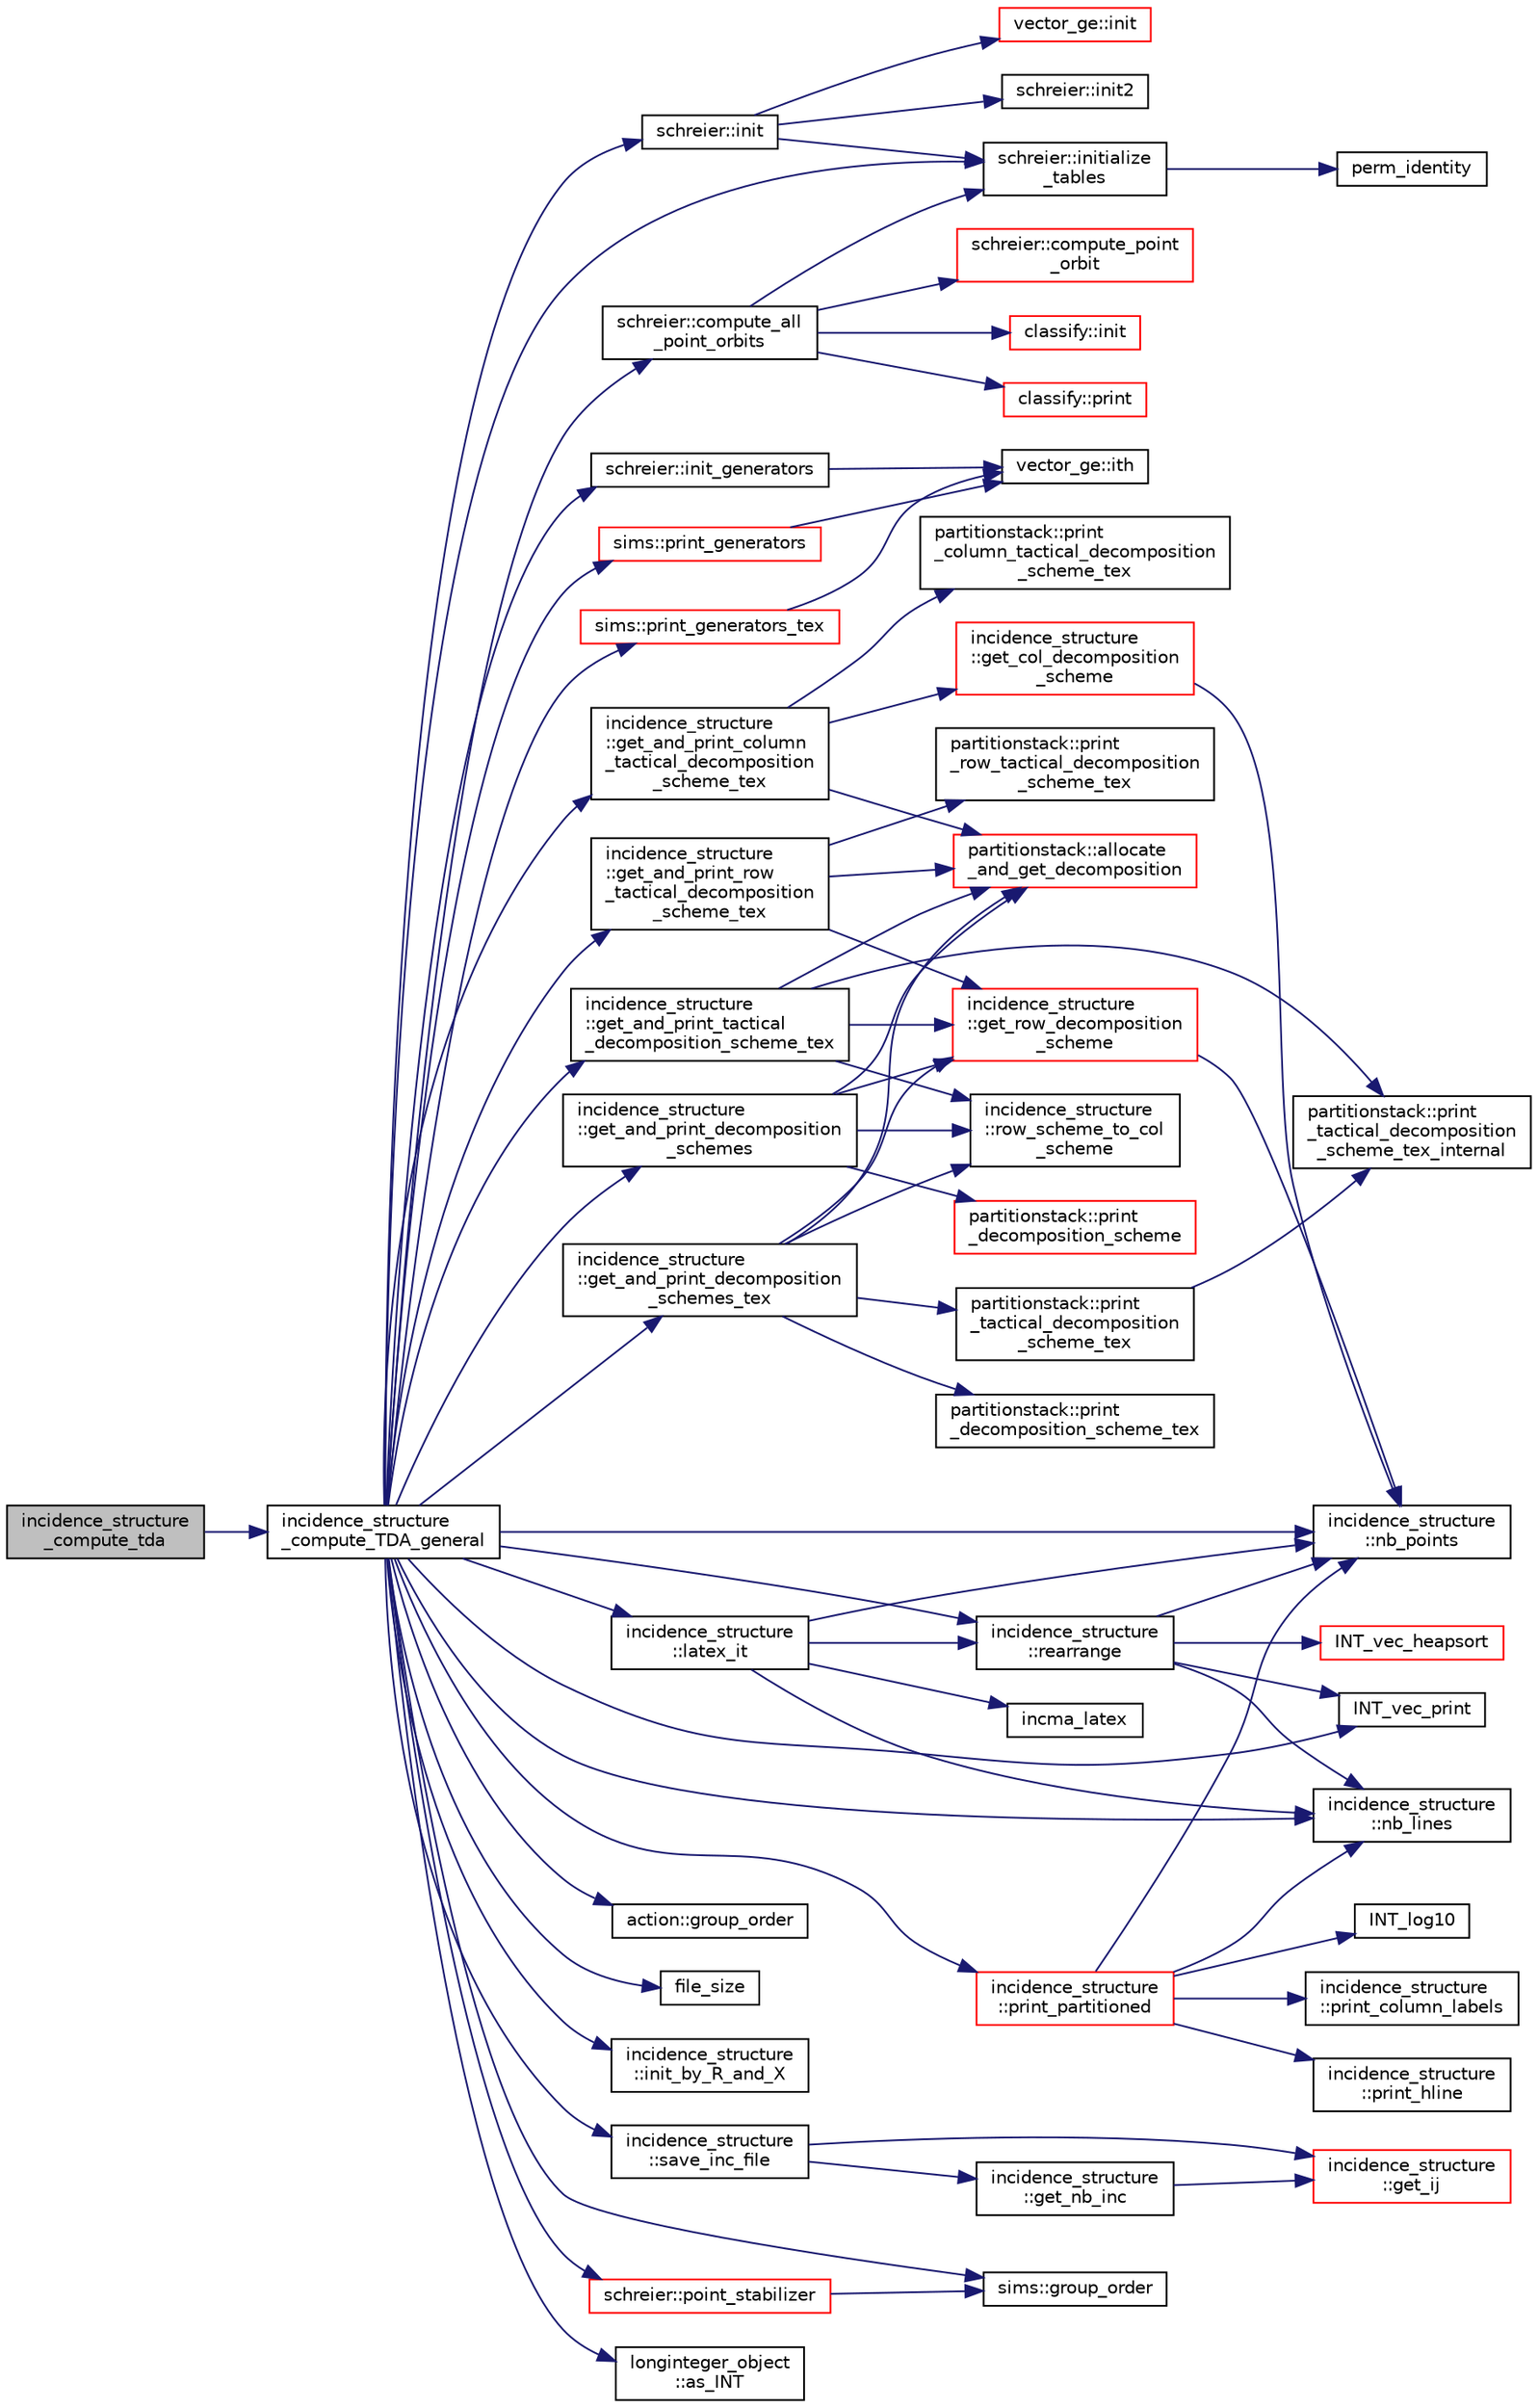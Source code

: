 digraph "incidence_structure_compute_tda"
{
  edge [fontname="Helvetica",fontsize="10",labelfontname="Helvetica",labelfontsize="10"];
  node [fontname="Helvetica",fontsize="10",shape=record];
  rankdir="LR";
  Node694 [label="incidence_structure\l_compute_tda",height=0.2,width=0.4,color="black", fillcolor="grey75", style="filled", fontcolor="black"];
  Node694 -> Node695 [color="midnightblue",fontsize="10",style="solid",fontname="Helvetica"];
  Node695 [label="incidence_structure\l_compute_TDA_general",height=0.2,width=0.4,color="black", fillcolor="white", style="filled",URL="$d3/d0e/top__level_2geometry_2incidence__structure_8_c.html#a21ab759f6e646f3fe703c17f39361448"];
  Node695 -> Node696 [color="midnightblue",fontsize="10",style="solid",fontname="Helvetica"];
  Node696 [label="schreier::init",height=0.2,width=0.4,color="black", fillcolor="white", style="filled",URL="$d3/dd6/classschreier.html#a7443bebde2aa08acae16c0ff29c9abcf"];
  Node696 -> Node697 [color="midnightblue",fontsize="10",style="solid",fontname="Helvetica"];
  Node697 [label="vector_ge::init",height=0.2,width=0.4,color="red", fillcolor="white", style="filled",URL="$d4/d6e/classvector__ge.html#afe1d6befd1f1501e6be34afbaa9d30a8"];
  Node696 -> Node699 [color="midnightblue",fontsize="10",style="solid",fontname="Helvetica"];
  Node699 [label="schreier::initialize\l_tables",height=0.2,width=0.4,color="black", fillcolor="white", style="filled",URL="$d3/dd6/classschreier.html#acccc16670f88b14ddc69856cd5c0b36d"];
  Node699 -> Node700 [color="midnightblue",fontsize="10",style="solid",fontname="Helvetica"];
  Node700 [label="perm_identity",height=0.2,width=0.4,color="black", fillcolor="white", style="filled",URL="$d2/d7c/combinatorics_8_c.html#aebc54d3f9c31f253ae53e3eb3b386208"];
  Node696 -> Node701 [color="midnightblue",fontsize="10",style="solid",fontname="Helvetica"];
  Node701 [label="schreier::init2",height=0.2,width=0.4,color="black", fillcolor="white", style="filled",URL="$d3/dd6/classschreier.html#aef6a65e2f39bd9e14c61139c4f97f4c3"];
  Node695 -> Node699 [color="midnightblue",fontsize="10",style="solid",fontname="Helvetica"];
  Node695 -> Node702 [color="midnightblue",fontsize="10",style="solid",fontname="Helvetica"];
  Node702 [label="schreier::init_generators",height=0.2,width=0.4,color="black", fillcolor="white", style="filled",URL="$d3/dd6/classschreier.html#a04fd581636085a7414e1b5d1004e44e0"];
  Node702 -> Node703 [color="midnightblue",fontsize="10",style="solid",fontname="Helvetica"];
  Node703 [label="vector_ge::ith",height=0.2,width=0.4,color="black", fillcolor="white", style="filled",URL="$d4/d6e/classvector__ge.html#a1ff002e8b746a9beb119d57dcd4a15ff"];
  Node695 -> Node704 [color="midnightblue",fontsize="10",style="solid",fontname="Helvetica"];
  Node704 [label="schreier::compute_all\l_point_orbits",height=0.2,width=0.4,color="black", fillcolor="white", style="filled",URL="$d3/dd6/classschreier.html#a1deec048f51f380bc3476d4cd4d95e94"];
  Node704 -> Node699 [color="midnightblue",fontsize="10",style="solid",fontname="Helvetica"];
  Node704 -> Node705 [color="midnightblue",fontsize="10",style="solid",fontname="Helvetica"];
  Node705 [label="schreier::compute_point\l_orbit",height=0.2,width=0.4,color="red", fillcolor="white", style="filled",URL="$d3/dd6/classschreier.html#a429138e463c8c25dddd8557340ed9edd"];
  Node704 -> Node715 [color="midnightblue",fontsize="10",style="solid",fontname="Helvetica"];
  Node715 [label="classify::init",height=0.2,width=0.4,color="red", fillcolor="white", style="filled",URL="$d9/d43/classclassify.html#afc24c64267d646d1f83ea39a7c66bde3"];
  Node704 -> Node728 [color="midnightblue",fontsize="10",style="solid",fontname="Helvetica"];
  Node728 [label="classify::print",height=0.2,width=0.4,color="red", fillcolor="white", style="filled",URL="$d9/d43/classclassify.html#a56d1941250d46f68a41566aac4331bc1"];
  Node695 -> Node733 [color="midnightblue",fontsize="10",style="solid",fontname="Helvetica"];
  Node733 [label="incidence_structure\l::nb_points",height=0.2,width=0.4,color="black", fillcolor="white", style="filled",URL="$da/d8a/classincidence__structure.html#aff5f6bfdc7470e73082ee6faacf0af64"];
  Node695 -> Node734 [color="midnightblue",fontsize="10",style="solid",fontname="Helvetica"];
  Node734 [label="incidence_structure\l::get_and_print_decomposition\l_schemes",height=0.2,width=0.4,color="black", fillcolor="white", style="filled",URL="$da/d8a/classincidence__structure.html#a95766a2ffb220bae98b60ed3c91bce9a"];
  Node734 -> Node735 [color="midnightblue",fontsize="10",style="solid",fontname="Helvetica"];
  Node735 [label="partitionstack::allocate\l_and_get_decomposition",height=0.2,width=0.4,color="red", fillcolor="white", style="filled",URL="$d3/d87/classpartitionstack.html#a3cd13923b18c41d37259ed943f331208"];
  Node734 -> Node738 [color="midnightblue",fontsize="10",style="solid",fontname="Helvetica"];
  Node738 [label="incidence_structure\l::get_row_decomposition\l_scheme",height=0.2,width=0.4,color="red", fillcolor="white", style="filled",URL="$da/d8a/classincidence__structure.html#aa0ad04253ba8e75bb15900ee8b01c9aa"];
  Node738 -> Node733 [color="midnightblue",fontsize="10",style="solid",fontname="Helvetica"];
  Node734 -> Node913 [color="midnightblue",fontsize="10",style="solid",fontname="Helvetica"];
  Node913 [label="incidence_structure\l::row_scheme_to_col\l_scheme",height=0.2,width=0.4,color="black", fillcolor="white", style="filled",URL="$da/d8a/classincidence__structure.html#a582f7e96981fde19d23c30fde9561e35"];
  Node734 -> Node914 [color="midnightblue",fontsize="10",style="solid",fontname="Helvetica"];
  Node914 [label="partitionstack::print\l_decomposition_scheme",height=0.2,width=0.4,color="red", fillcolor="white", style="filled",URL="$d3/d87/classpartitionstack.html#a988c07dc47753333f43dfc393f86f3f7"];
  Node695 -> Node916 [color="midnightblue",fontsize="10",style="solid",fontname="Helvetica"];
  Node916 [label="incidence_structure\l::get_and_print_decomposition\l_schemes_tex",height=0.2,width=0.4,color="black", fillcolor="white", style="filled",URL="$da/d8a/classincidence__structure.html#a2a9844501c86ee7588a64227cc6867e5"];
  Node916 -> Node735 [color="midnightblue",fontsize="10",style="solid",fontname="Helvetica"];
  Node916 -> Node738 [color="midnightblue",fontsize="10",style="solid",fontname="Helvetica"];
  Node916 -> Node913 [color="midnightblue",fontsize="10",style="solid",fontname="Helvetica"];
  Node916 -> Node917 [color="midnightblue",fontsize="10",style="solid",fontname="Helvetica"];
  Node917 [label="partitionstack::print\l_decomposition_scheme_tex",height=0.2,width=0.4,color="black", fillcolor="white", style="filled",URL="$d3/d87/classpartitionstack.html#a4fcb124af962ca668742c4165ab77a90"];
  Node916 -> Node918 [color="midnightblue",fontsize="10",style="solid",fontname="Helvetica"];
  Node918 [label="partitionstack::print\l_tactical_decomposition\l_scheme_tex",height=0.2,width=0.4,color="black", fillcolor="white", style="filled",URL="$d3/d87/classpartitionstack.html#a9ceab7213afcbf44b98106f51cb05c8d"];
  Node918 -> Node919 [color="midnightblue",fontsize="10",style="solid",fontname="Helvetica"];
  Node919 [label="partitionstack::print\l_tactical_decomposition\l_scheme_tex_internal",height=0.2,width=0.4,color="black", fillcolor="white", style="filled",URL="$d3/d87/classpartitionstack.html#aa79ebae6c167b8517972eb5490298856"];
  Node695 -> Node920 [color="midnightblue",fontsize="10",style="solid",fontname="Helvetica"];
  Node920 [label="incidence_structure\l::get_and_print_row\l_tactical_decomposition\l_scheme_tex",height=0.2,width=0.4,color="black", fillcolor="white", style="filled",URL="$da/d8a/classincidence__structure.html#a93bcc4c9c4ebb9635a60b2c5df9c43b0"];
  Node920 -> Node735 [color="midnightblue",fontsize="10",style="solid",fontname="Helvetica"];
  Node920 -> Node738 [color="midnightblue",fontsize="10",style="solid",fontname="Helvetica"];
  Node920 -> Node921 [color="midnightblue",fontsize="10",style="solid",fontname="Helvetica"];
  Node921 [label="partitionstack::print\l_row_tactical_decomposition\l_scheme_tex",height=0.2,width=0.4,color="black", fillcolor="white", style="filled",URL="$d3/d87/classpartitionstack.html#ae4b0ff95426d127e85b655652676c1e2"];
  Node695 -> Node922 [color="midnightblue",fontsize="10",style="solid",fontname="Helvetica"];
  Node922 [label="incidence_structure\l::get_and_print_column\l_tactical_decomposition\l_scheme_tex",height=0.2,width=0.4,color="black", fillcolor="white", style="filled",URL="$da/d8a/classincidence__structure.html#a579c0686f4e480a4239e7a00c80f665f"];
  Node922 -> Node735 [color="midnightblue",fontsize="10",style="solid",fontname="Helvetica"];
  Node922 -> Node923 [color="midnightblue",fontsize="10",style="solid",fontname="Helvetica"];
  Node923 [label="incidence_structure\l::get_col_decomposition\l_scheme",height=0.2,width=0.4,color="red", fillcolor="white", style="filled",URL="$da/d8a/classincidence__structure.html#a576b9add81a037a3d8f566ce28541673"];
  Node923 -> Node733 [color="midnightblue",fontsize="10",style="solid",fontname="Helvetica"];
  Node922 -> Node957 [color="midnightblue",fontsize="10",style="solid",fontname="Helvetica"];
  Node957 [label="partitionstack::print\l_column_tactical_decomposition\l_scheme_tex",height=0.2,width=0.4,color="black", fillcolor="white", style="filled",URL="$d3/d87/classpartitionstack.html#a5cb8f884f73f98a7a340ebc9846a48e9"];
  Node695 -> Node958 [color="midnightblue",fontsize="10",style="solid",fontname="Helvetica"];
  Node958 [label="incidence_structure\l::latex_it",height=0.2,width=0.4,color="black", fillcolor="white", style="filled",URL="$da/d8a/classincidence__structure.html#a7ad3d823093d5938d41c36230b9b8ea6"];
  Node958 -> Node959 [color="midnightblue",fontsize="10",style="solid",fontname="Helvetica"];
  Node959 [label="incidence_structure\l::rearrange",height=0.2,width=0.4,color="black", fillcolor="white", style="filled",URL="$da/d8a/classincidence__structure.html#ad692ab2f42456aeee575311c2cdbbdf9"];
  Node959 -> Node733 [color="midnightblue",fontsize="10",style="solid",fontname="Helvetica"];
  Node959 -> Node960 [color="midnightblue",fontsize="10",style="solid",fontname="Helvetica"];
  Node960 [label="incidence_structure\l::nb_lines",height=0.2,width=0.4,color="black", fillcolor="white", style="filled",URL="$da/d8a/classincidence__structure.html#a9ffac61340b2a03f31f1cc366d5a7b79"];
  Node959 -> Node775 [color="midnightblue",fontsize="10",style="solid",fontname="Helvetica"];
  Node775 [label="INT_vec_print",height=0.2,width=0.4,color="black", fillcolor="white", style="filled",URL="$df/dbf/sajeeb_8_c.html#a79a5901af0b47dd0d694109543c027fe"];
  Node959 -> Node961 [color="midnightblue",fontsize="10",style="solid",fontname="Helvetica"];
  Node961 [label="INT_vec_heapsort",height=0.2,width=0.4,color="red", fillcolor="white", style="filled",URL="$d5/de2/foundations_2data__structures_2data__structures_8h.html#a3590ad9987f801fbfc94634300182f39"];
  Node958 -> Node964 [color="midnightblue",fontsize="10",style="solid",fontname="Helvetica"];
  Node964 [label="incma_latex",height=0.2,width=0.4,color="black", fillcolor="white", style="filled",URL="$dd/d17/foundations_2geometry_2incidence__structure_8_c.html#a5e19d29c4a94cec3b8b0e147f42904f3"];
  Node958 -> Node733 [color="midnightblue",fontsize="10",style="solid",fontname="Helvetica"];
  Node958 -> Node960 [color="midnightblue",fontsize="10",style="solid",fontname="Helvetica"];
  Node695 -> Node965 [color="midnightblue",fontsize="10",style="solid",fontname="Helvetica"];
  Node965 [label="action::group_order",height=0.2,width=0.4,color="black", fillcolor="white", style="filled",URL="$d2/d86/classaction.html#ad1f69adb27041311d2e7be96e39388d4"];
  Node695 -> Node966 [color="midnightblue",fontsize="10",style="solid",fontname="Helvetica"];
  Node966 [label="incidence_structure\l::get_and_print_tactical\l_decomposition_scheme_tex",height=0.2,width=0.4,color="black", fillcolor="white", style="filled",URL="$da/d8a/classincidence__structure.html#a88a5db2769f6529b86c1ee250ceed24d"];
  Node966 -> Node735 [color="midnightblue",fontsize="10",style="solid",fontname="Helvetica"];
  Node966 -> Node738 [color="midnightblue",fontsize="10",style="solid",fontname="Helvetica"];
  Node966 -> Node913 [color="midnightblue",fontsize="10",style="solid",fontname="Helvetica"];
  Node966 -> Node919 [color="midnightblue",fontsize="10",style="solid",fontname="Helvetica"];
  Node695 -> Node967 [color="midnightblue",fontsize="10",style="solid",fontname="Helvetica"];
  Node967 [label="file_size",height=0.2,width=0.4,color="black", fillcolor="white", style="filled",URL="$df/dbf/sajeeb_8_c.html#a5c37cf5785204b6e9adf647dc14d0e50"];
  Node695 -> Node959 [color="midnightblue",fontsize="10",style="solid",fontname="Helvetica"];
  Node695 -> Node968 [color="midnightblue",fontsize="10",style="solid",fontname="Helvetica"];
  Node968 [label="incidence_structure\l::init_by_R_and_X",height=0.2,width=0.4,color="black", fillcolor="white", style="filled",URL="$da/d8a/classincidence__structure.html#ad06ddc47735dcb98130686512e764085"];
  Node695 -> Node960 [color="midnightblue",fontsize="10",style="solid",fontname="Helvetica"];
  Node695 -> Node969 [color="midnightblue",fontsize="10",style="solid",fontname="Helvetica"];
  Node969 [label="incidence_structure\l::save_inc_file",height=0.2,width=0.4,color="black", fillcolor="white", style="filled",URL="$da/d8a/classincidence__structure.html#a4fd15671d6a99a4cae34a24e3c0b7705"];
  Node969 -> Node970 [color="midnightblue",fontsize="10",style="solid",fontname="Helvetica"];
  Node970 [label="incidence_structure\l::get_nb_inc",height=0.2,width=0.4,color="black", fillcolor="white", style="filled",URL="$da/d8a/classincidence__structure.html#acdc1d5ce64ece8aefa6bcc7656ed932c"];
  Node970 -> Node971 [color="midnightblue",fontsize="10",style="solid",fontname="Helvetica"];
  Node971 [label="incidence_structure\l::get_ij",height=0.2,width=0.4,color="red", fillcolor="white", style="filled",URL="$da/d8a/classincidence__structure.html#a5ee9b327bdd0c2714cadff040a4c4678"];
  Node969 -> Node971 [color="midnightblue",fontsize="10",style="solid",fontname="Helvetica"];
  Node695 -> Node973 [color="midnightblue",fontsize="10",style="solid",fontname="Helvetica"];
  Node973 [label="incidence_structure\l::print_partitioned",height=0.2,width=0.4,color="red", fillcolor="white", style="filled",URL="$da/d8a/classincidence__structure.html#a9e18878f5cc9dbeca4806bd5aab5b054"];
  Node973 -> Node733 [color="midnightblue",fontsize="10",style="solid",fontname="Helvetica"];
  Node973 -> Node960 [color="midnightblue",fontsize="10",style="solid",fontname="Helvetica"];
  Node973 -> Node974 [color="midnightblue",fontsize="10",style="solid",fontname="Helvetica"];
  Node974 [label="INT_log10",height=0.2,width=0.4,color="black", fillcolor="white", style="filled",URL="$de/dc5/algebra__and__number__theory_8h.html#a98bc0a6c562370a355165d2538dac250"];
  Node973 -> Node975 [color="midnightblue",fontsize="10",style="solid",fontname="Helvetica"];
  Node975 [label="incidence_structure\l::print_column_labels",height=0.2,width=0.4,color="black", fillcolor="white", style="filled",URL="$da/d8a/classincidence__structure.html#a16f15115fc99c128a90c824da2915700"];
  Node973 -> Node976 [color="midnightblue",fontsize="10",style="solid",fontname="Helvetica"];
  Node976 [label="incidence_structure\l::print_hline",height=0.2,width=0.4,color="black", fillcolor="white", style="filled",URL="$da/d8a/classincidence__structure.html#ab973a717586b3a740a087b9c036a6b6e"];
  Node695 -> Node775 [color="midnightblue",fontsize="10",style="solid",fontname="Helvetica"];
  Node695 -> Node978 [color="midnightblue",fontsize="10",style="solid",fontname="Helvetica"];
  Node978 [label="schreier::point_stabilizer",height=0.2,width=0.4,color="red", fillcolor="white", style="filled",URL="$d3/dd6/classschreier.html#a976a31dfe3238284d96fc200532c7077"];
  Node978 -> Node982 [color="midnightblue",fontsize="10",style="solid",fontname="Helvetica"];
  Node982 [label="sims::group_order",height=0.2,width=0.4,color="black", fillcolor="white", style="filled",URL="$d9/df3/classsims.html#aa442445175656570fa35febbe790efad"];
  Node695 -> Node982 [color="midnightblue",fontsize="10",style="solid",fontname="Helvetica"];
  Node695 -> Node1023 [color="midnightblue",fontsize="10",style="solid",fontname="Helvetica"];
  Node1023 [label="longinteger_object\l::as_INT",height=0.2,width=0.4,color="black", fillcolor="white", style="filled",URL="$dd/d7e/classlonginteger__object.html#afb992d4679a6741acc63c8bcba27971e"];
  Node695 -> Node1010 [color="midnightblue",fontsize="10",style="solid",fontname="Helvetica"];
  Node1010 [label="sims::print_generators",height=0.2,width=0.4,color="red", fillcolor="white", style="filled",URL="$d9/df3/classsims.html#a49dfebd7ef9b23cb3c1264bc462f2233"];
  Node1010 -> Node703 [color="midnightblue",fontsize="10",style="solid",fontname="Helvetica"];
  Node695 -> Node1024 [color="midnightblue",fontsize="10",style="solid",fontname="Helvetica"];
  Node1024 [label="sims::print_generators_tex",height=0.2,width=0.4,color="red", fillcolor="white", style="filled",URL="$d9/df3/classsims.html#ab1db48a4211b1bc26bf45af9f38b1613"];
  Node1024 -> Node703 [color="midnightblue",fontsize="10",style="solid",fontname="Helvetica"];
}

